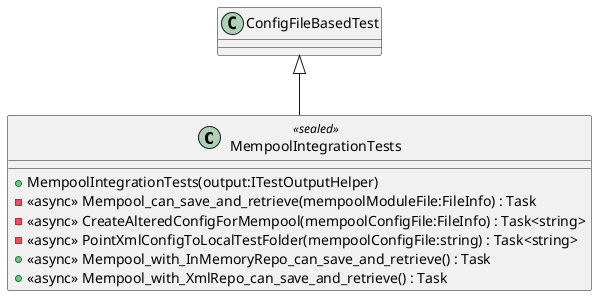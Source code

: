 @startuml
class MempoolIntegrationTests <<sealed>> {
    + MempoolIntegrationTests(output:ITestOutputHelper)
    - <<async>> Mempool_can_save_and_retrieve(mempoolModuleFile:FileInfo) : Task
    - <<async>> CreateAlteredConfigForMempool(mempoolConfigFile:FileInfo) : Task<string>
    - <<async>> PointXmlConfigToLocalTestFolder(mempoolConfigFile:string) : Task<string>
    + <<async>> Mempool_with_InMemoryRepo_can_save_and_retrieve() : Task
    + <<async>> Mempool_with_XmlRepo_can_save_and_retrieve() : Task
}
ConfigFileBasedTest <|-- MempoolIntegrationTests
@enduml
